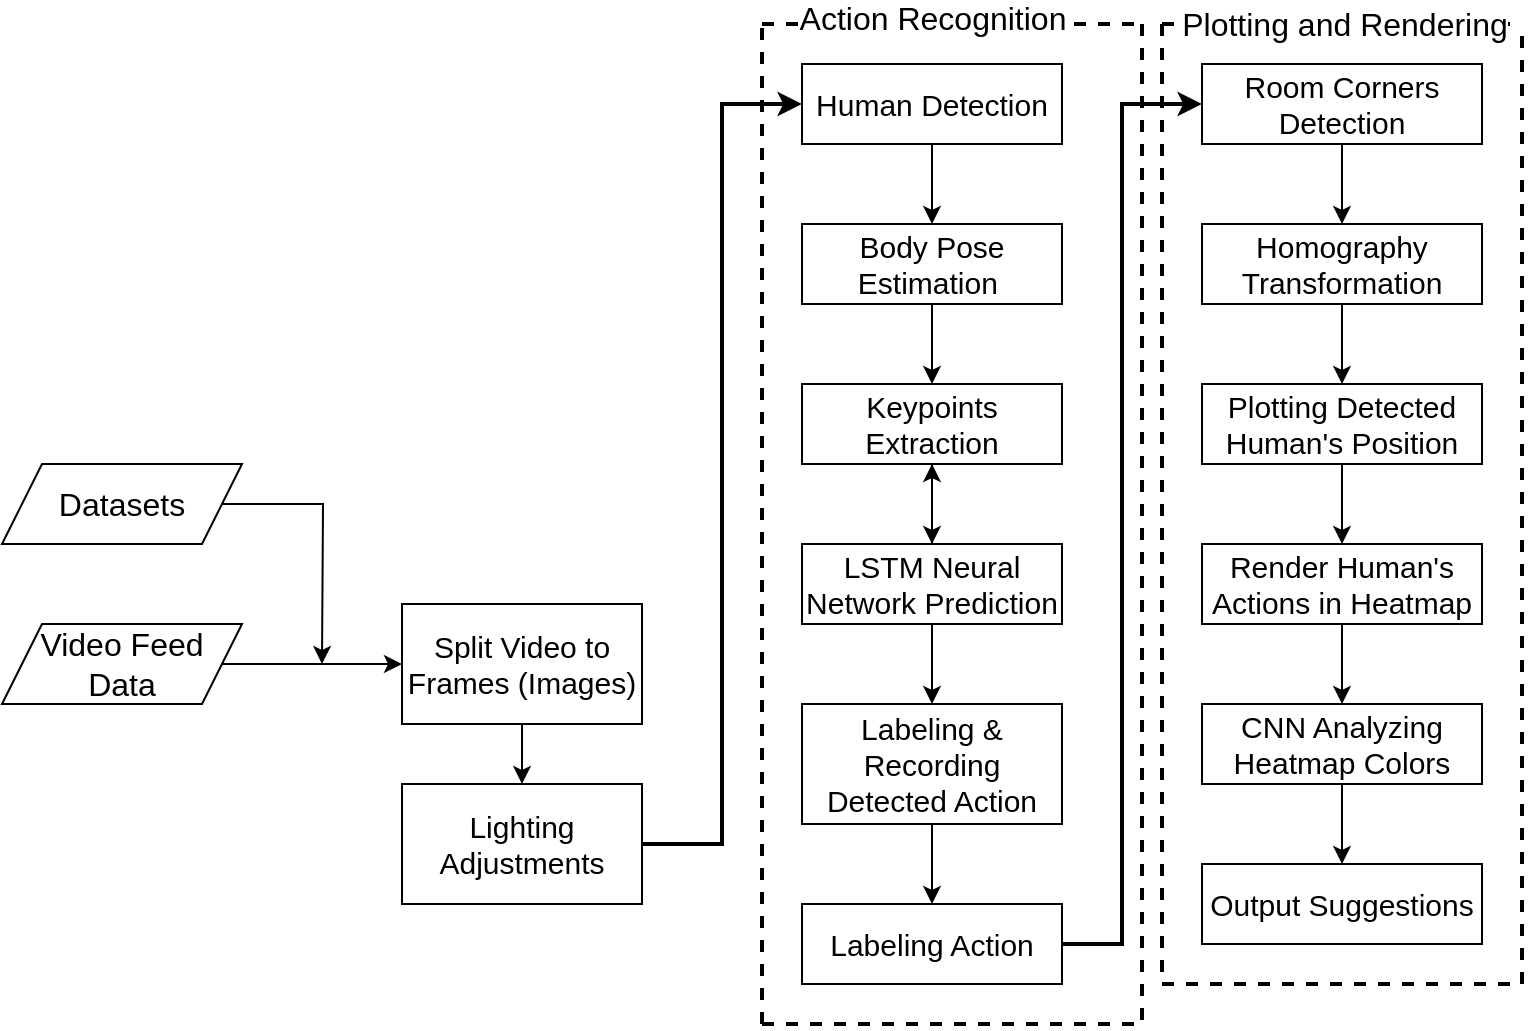 <mxfile version="24.7.6">
  <diagram name="Page-1" id="58x8Gxeg1KIfvae1h1Dp">
    <mxGraphModel dx="1026" dy="554" grid="1" gridSize="10" guides="1" tooltips="1" connect="1" arrows="1" fold="1" page="1" pageScale="1" pageWidth="850" pageHeight="1100" math="0" shadow="0">
      <root>
        <mxCell id="0" />
        <mxCell id="1" parent="0" />
        <mxCell id="gbVLtDvicnHhmW-uhIv--3" value="" style="edgeStyle=orthogonalEdgeStyle;rounded=0;orthogonalLoop=1;jettySize=auto;html=1;" parent="1" source="gbVLtDvicnHhmW-uhIv--1" edge="1">
          <mxGeometry relative="1" as="geometry">
            <mxPoint x="160" y="460" as="targetPoint" />
          </mxGeometry>
        </mxCell>
        <mxCell id="gbVLtDvicnHhmW-uhIv--1" value="Datasets" style="shape=parallelogram;perimeter=parallelogramPerimeter;whiteSpace=wrap;html=1;fixedSize=1;fontSize=16;" parent="1" vertex="1">
          <mxGeometry y="360" width="120" height="40" as="geometry" />
        </mxCell>
        <mxCell id="gbVLtDvicnHhmW-uhIv--6" value="" style="edgeStyle=orthogonalEdgeStyle;rounded=0;orthogonalLoop=1;jettySize=auto;html=1;" parent="1" source="gbVLtDvicnHhmW-uhIv--4" edge="1">
          <mxGeometry relative="1" as="geometry">
            <mxPoint x="200" y="460" as="targetPoint" />
          </mxGeometry>
        </mxCell>
        <mxCell id="gbVLtDvicnHhmW-uhIv--4" value="Video Feed Data" style="shape=parallelogram;perimeter=parallelogramPerimeter;whiteSpace=wrap;html=1;fixedSize=1;fontSize=16;" parent="1" vertex="1">
          <mxGeometry y="440" width="120" height="40" as="geometry" />
        </mxCell>
        <mxCell id="gbVLtDvicnHhmW-uhIv--9" value="" style="edgeStyle=orthogonalEdgeStyle;rounded=0;orthogonalLoop=1;jettySize=auto;html=1;" parent="1" source="gbVLtDvicnHhmW-uhIv--7" target="gbVLtDvicnHhmW-uhIv--8" edge="1">
          <mxGeometry relative="1" as="geometry" />
        </mxCell>
        <mxCell id="gbVLtDvicnHhmW-uhIv--7" value="Split Video to Frames (Images)" style="rounded=0;whiteSpace=wrap;html=1;fontSize=15;" parent="1" vertex="1">
          <mxGeometry x="200" y="430" width="120" height="60" as="geometry" />
        </mxCell>
        <mxCell id="gbVLtDvicnHhmW-uhIv--11" value="" style="edgeStyle=orthogonalEdgeStyle;rounded=0;orthogonalLoop=1;jettySize=auto;html=1;entryX=0;entryY=0.5;entryDx=0;entryDy=0;strokeWidth=2;" parent="1" source="gbVLtDvicnHhmW-uhIv--8" target="gbVLtDvicnHhmW-uhIv--10" edge="1">
          <mxGeometry relative="1" as="geometry">
            <Array as="points">
              <mxPoint x="360" y="550" />
              <mxPoint x="360" y="180" />
            </Array>
          </mxGeometry>
        </mxCell>
        <mxCell id="gbVLtDvicnHhmW-uhIv--8" value="Lighting Adjustments" style="rounded=0;whiteSpace=wrap;html=1;fontSize=15;" parent="1" vertex="1">
          <mxGeometry x="200" y="520" width="120" height="60" as="geometry" />
        </mxCell>
        <mxCell id="gbVLtDvicnHhmW-uhIv--14" value="" style="edgeStyle=orthogonalEdgeStyle;rounded=0;orthogonalLoop=1;jettySize=auto;html=1;" parent="1" source="gbVLtDvicnHhmW-uhIv--10" target="gbVLtDvicnHhmW-uhIv--13" edge="1">
          <mxGeometry relative="1" as="geometry" />
        </mxCell>
        <mxCell id="gbVLtDvicnHhmW-uhIv--10" value="Human Detection" style="whiteSpace=wrap;html=1;fontSize=15;rounded=0;" parent="1" vertex="1">
          <mxGeometry x="400" y="160" width="130" height="40" as="geometry" />
        </mxCell>
        <mxCell id="gbVLtDvicnHhmW-uhIv--16" value="" style="edgeStyle=orthogonalEdgeStyle;rounded=0;orthogonalLoop=1;jettySize=auto;html=1;" parent="1" source="gbVLtDvicnHhmW-uhIv--13" target="gbVLtDvicnHhmW-uhIv--15" edge="1">
          <mxGeometry relative="1" as="geometry" />
        </mxCell>
        <mxCell id="gbVLtDvicnHhmW-uhIv--13" value="Body Pose Estimation&amp;nbsp;" style="whiteSpace=wrap;html=1;fontSize=15;rounded=0;" parent="1" vertex="1">
          <mxGeometry x="400" y="240" width="130" height="40" as="geometry" />
        </mxCell>
        <mxCell id="gbVLtDvicnHhmW-uhIv--18" value="" style="edgeStyle=orthogonalEdgeStyle;rounded=0;orthogonalLoop=1;jettySize=auto;html=1;" parent="1" source="gbVLtDvicnHhmW-uhIv--15" target="gbVLtDvicnHhmW-uhIv--17" edge="1">
          <mxGeometry relative="1" as="geometry" />
        </mxCell>
        <mxCell id="gbVLtDvicnHhmW-uhIv--15" value="Keypoints Extraction" style="whiteSpace=wrap;html=1;fontSize=15;rounded=0;" parent="1" vertex="1">
          <mxGeometry x="400" y="320" width="130" height="40" as="geometry" />
        </mxCell>
        <mxCell id="gbVLtDvicnHhmW-uhIv--20" value="" style="edgeStyle=orthogonalEdgeStyle;rounded=0;orthogonalLoop=1;jettySize=auto;html=1;" parent="1" source="gbVLtDvicnHhmW-uhIv--17" target="gbVLtDvicnHhmW-uhIv--19" edge="1">
          <mxGeometry relative="1" as="geometry" />
        </mxCell>
        <mxCell id="LcjYyXEwYpek-F1upvGf-4" value="" style="edgeStyle=orthogonalEdgeStyle;rounded=0;orthogonalLoop=1;jettySize=auto;html=1;" edge="1" parent="1" source="gbVLtDvicnHhmW-uhIv--17" target="gbVLtDvicnHhmW-uhIv--15">
          <mxGeometry relative="1" as="geometry" />
        </mxCell>
        <mxCell id="gbVLtDvicnHhmW-uhIv--17" value="LSTM Neural Network Prediction" style="whiteSpace=wrap;html=1;fontSize=15;rounded=0;" parent="1" vertex="1">
          <mxGeometry x="400" y="400" width="130" height="40" as="geometry" />
        </mxCell>
        <mxCell id="gbVLtDvicnHhmW-uhIv--22" value="" style="edgeStyle=orthogonalEdgeStyle;rounded=0;orthogonalLoop=1;jettySize=auto;html=1;" parent="1" source="gbVLtDvicnHhmW-uhIv--19" target="gbVLtDvicnHhmW-uhIv--21" edge="1">
          <mxGeometry relative="1" as="geometry" />
        </mxCell>
        <mxCell id="gbVLtDvicnHhmW-uhIv--19" value="Labeling &amp;amp; Recording Detected Action" style="whiteSpace=wrap;html=1;fontSize=15;rounded=0;" parent="1" vertex="1">
          <mxGeometry x="400" y="480" width="130" height="60" as="geometry" />
        </mxCell>
        <mxCell id="gbVLtDvicnHhmW-uhIv--24" value="" style="edgeStyle=orthogonalEdgeStyle;rounded=0;orthogonalLoop=1;jettySize=auto;html=1;strokeWidth=2;" parent="1" source="gbVLtDvicnHhmW-uhIv--21" target="gbVLtDvicnHhmW-uhIv--23" edge="1">
          <mxGeometry relative="1" as="geometry">
            <Array as="points">
              <mxPoint x="560" y="600" />
              <mxPoint x="560" y="180" />
            </Array>
          </mxGeometry>
        </mxCell>
        <mxCell id="gbVLtDvicnHhmW-uhIv--21" value="Labeling Action" style="whiteSpace=wrap;html=1;fontSize=15;rounded=0;" parent="1" vertex="1">
          <mxGeometry x="400" y="580" width="130" height="40" as="geometry" />
        </mxCell>
        <mxCell id="gbVLtDvicnHhmW-uhIv--26" value="" style="edgeStyle=orthogonalEdgeStyle;rounded=0;orthogonalLoop=1;jettySize=auto;html=1;" parent="1" source="gbVLtDvicnHhmW-uhIv--23" target="gbVLtDvicnHhmW-uhIv--25" edge="1">
          <mxGeometry relative="1" as="geometry" />
        </mxCell>
        <mxCell id="gbVLtDvicnHhmW-uhIv--23" value="Room Corners Detection" style="whiteSpace=wrap;html=1;fontSize=15;rounded=0;" parent="1" vertex="1">
          <mxGeometry x="600" y="160" width="140" height="40" as="geometry" />
        </mxCell>
        <mxCell id="gbVLtDvicnHhmW-uhIv--28" value="" style="edgeStyle=orthogonalEdgeStyle;rounded=0;orthogonalLoop=1;jettySize=auto;html=1;" parent="1" source="gbVLtDvicnHhmW-uhIv--25" target="gbVLtDvicnHhmW-uhIv--27" edge="1">
          <mxGeometry relative="1" as="geometry" />
        </mxCell>
        <mxCell id="gbVLtDvicnHhmW-uhIv--25" value="Homography Transformation" style="whiteSpace=wrap;html=1;fontSize=15;rounded=0;" parent="1" vertex="1">
          <mxGeometry x="600" y="240" width="140" height="40" as="geometry" />
        </mxCell>
        <mxCell id="gbVLtDvicnHhmW-uhIv--30" value="" style="edgeStyle=orthogonalEdgeStyle;rounded=0;orthogonalLoop=1;jettySize=auto;html=1;" parent="1" source="gbVLtDvicnHhmW-uhIv--27" target="gbVLtDvicnHhmW-uhIv--29" edge="1">
          <mxGeometry relative="1" as="geometry" />
        </mxCell>
        <mxCell id="gbVLtDvicnHhmW-uhIv--27" value="Plotting Detected Human&#39;s Position" style="whiteSpace=wrap;html=1;fontSize=15;rounded=0;" parent="1" vertex="1">
          <mxGeometry x="600" y="320" width="140" height="40" as="geometry" />
        </mxCell>
        <mxCell id="gbVLtDvicnHhmW-uhIv--32" value="" style="edgeStyle=orthogonalEdgeStyle;rounded=0;orthogonalLoop=1;jettySize=auto;html=1;" parent="1" source="gbVLtDvicnHhmW-uhIv--29" target="gbVLtDvicnHhmW-uhIv--31" edge="1">
          <mxGeometry relative="1" as="geometry" />
        </mxCell>
        <mxCell id="gbVLtDvicnHhmW-uhIv--29" value="Render Human&#39;s Actions in Heatmap" style="whiteSpace=wrap;html=1;fontSize=15;rounded=0;" parent="1" vertex="1">
          <mxGeometry x="600" y="400" width="140" height="40" as="geometry" />
        </mxCell>
        <mxCell id="LcjYyXEwYpek-F1upvGf-2" value="" style="edgeStyle=orthogonalEdgeStyle;rounded=0;orthogonalLoop=1;jettySize=auto;html=1;" edge="1" parent="1" source="gbVLtDvicnHhmW-uhIv--31" target="LcjYyXEwYpek-F1upvGf-1">
          <mxGeometry relative="1" as="geometry" />
        </mxCell>
        <mxCell id="gbVLtDvicnHhmW-uhIv--31" value="CNN Analyzing Heatmap Colors" style="whiteSpace=wrap;html=1;fontSize=15;rounded=0;" parent="1" vertex="1">
          <mxGeometry x="600" y="480" width="140" height="40" as="geometry" />
        </mxCell>
        <mxCell id="LcjYyXEwYpek-F1upvGf-1" value="Output Suggestions" style="whiteSpace=wrap;html=1;fontSize=15;rounded=0;" vertex="1" parent="1">
          <mxGeometry x="600" y="560" width="140" height="40" as="geometry" />
        </mxCell>
        <mxCell id="LcjYyXEwYpek-F1upvGf-3" value="" style="endArrow=none;dashed=1;html=1;rounded=0;strokeWidth=2;" edge="1" parent="1">
          <mxGeometry width="50" height="50" relative="1" as="geometry">
            <mxPoint x="380" y="640" as="sourcePoint" />
            <mxPoint x="380" y="140" as="targetPoint" />
          </mxGeometry>
        </mxCell>
        <mxCell id="LcjYyXEwYpek-F1upvGf-5" value="" style="endArrow=none;dashed=1;html=1;rounded=0;strokeWidth=2;" edge="1" parent="1">
          <mxGeometry width="50" height="50" relative="1" as="geometry">
            <mxPoint x="380" y="640" as="sourcePoint" />
            <mxPoint x="570" y="640" as="targetPoint" />
          </mxGeometry>
        </mxCell>
        <mxCell id="LcjYyXEwYpek-F1upvGf-6" value="" style="endArrow=none;dashed=1;html=1;rounded=0;strokeWidth=2;" edge="1" parent="1">
          <mxGeometry width="50" height="50" relative="1" as="geometry">
            <mxPoint x="570" y="140" as="sourcePoint" />
            <mxPoint x="570" y="640" as="targetPoint" />
          </mxGeometry>
        </mxCell>
        <mxCell id="LcjYyXEwYpek-F1upvGf-7" value="" style="endArrow=none;dashed=1;html=1;rounded=0;strokeWidth=2;" edge="1" parent="1">
          <mxGeometry width="50" height="50" relative="1" as="geometry">
            <mxPoint x="380" y="140" as="sourcePoint" />
            <mxPoint x="570" y="140" as="targetPoint" />
          </mxGeometry>
        </mxCell>
        <mxCell id="LcjYyXEwYpek-F1upvGf-12" value="Action Recognition" style="edgeLabel;html=1;align=center;verticalAlign=middle;resizable=0;points=[];fontSize=16;" vertex="1" connectable="0" parent="LcjYyXEwYpek-F1upvGf-7">
          <mxGeometry x="-0.097" y="3" relative="1" as="geometry">
            <mxPoint x="-1" as="offset" />
          </mxGeometry>
        </mxCell>
        <mxCell id="LcjYyXEwYpek-F1upvGf-8" value="" style="endArrow=none;dashed=1;html=1;rounded=0;strokeWidth=2;" edge="1" parent="1">
          <mxGeometry width="50" height="50" relative="1" as="geometry">
            <mxPoint x="580" y="140" as="sourcePoint" />
            <mxPoint x="760" y="140" as="targetPoint" />
          </mxGeometry>
        </mxCell>
        <mxCell id="LcjYyXEwYpek-F1upvGf-13" value="Plotting and Rendering" style="edgeLabel;html=1;align=center;verticalAlign=middle;resizable=0;points=[];fontSize=16;" vertex="1" connectable="0" parent="LcjYyXEwYpek-F1upvGf-8">
          <mxGeometry x="0.005" relative="1" as="geometry">
            <mxPoint as="offset" />
          </mxGeometry>
        </mxCell>
        <mxCell id="LcjYyXEwYpek-F1upvGf-9" value="" style="endArrow=none;dashed=1;html=1;rounded=0;strokeWidth=2;" edge="1" parent="1">
          <mxGeometry width="50" height="50" relative="1" as="geometry">
            <mxPoint x="580" y="140" as="sourcePoint" />
            <mxPoint x="580" y="620" as="targetPoint" />
          </mxGeometry>
        </mxCell>
        <mxCell id="LcjYyXEwYpek-F1upvGf-10" value="" style="endArrow=none;dashed=1;html=1;rounded=0;strokeWidth=2;" edge="1" parent="1">
          <mxGeometry width="50" height="50" relative="1" as="geometry">
            <mxPoint x="580" y="620" as="sourcePoint" />
            <mxPoint x="760" y="620" as="targetPoint" />
          </mxGeometry>
        </mxCell>
        <mxCell id="LcjYyXEwYpek-F1upvGf-11" value="" style="endArrow=none;dashed=1;html=1;rounded=0;strokeWidth=2;" edge="1" parent="1">
          <mxGeometry width="50" height="50" relative="1" as="geometry">
            <mxPoint x="760" y="620" as="sourcePoint" />
            <mxPoint x="760" y="140" as="targetPoint" />
          </mxGeometry>
        </mxCell>
      </root>
    </mxGraphModel>
  </diagram>
</mxfile>
